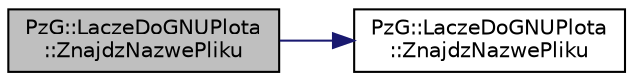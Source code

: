 digraph "PzG::LaczeDoGNUPlota::ZnajdzNazwePliku"
{
 // LATEX_PDF_SIZE
  edge [fontname="Helvetica",fontsize="10",labelfontname="Helvetica",labelfontsize="10"];
  node [fontname="Helvetica",fontsize="10",shape=record];
  rankdir="LR";
  Node1 [label="PzG::LaczeDoGNUPlota\l::ZnajdzNazwePliku",height=0.2,width=0.4,color="black", fillcolor="grey75", style="filled", fontcolor="black",tooltip="Znajduje obiekt przechowujący nazwę pliku z danymi do rysowania."];
  Node1 -> Node2 [color="midnightblue",fontsize="10",style="solid"];
  Node2 [label="PzG::LaczeDoGNUPlota\l::ZnajdzNazwePliku",height=0.2,width=0.4,color="black", fillcolor="white", style="filled",URL="$class_pz_g_1_1_lacze_do_g_n_u_plota.html#a9f64d84045ed54664807420e755a1ec5",tooltip="Znajduje obiekt przechowujący nazwę pliku z danymi do rysowania."];
}
